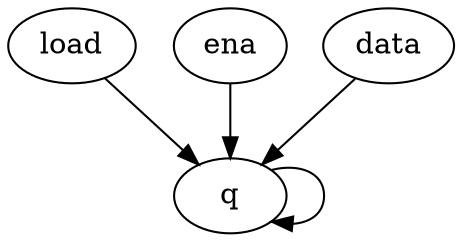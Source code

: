 digraph "" {
	load -> q	[weight=2.0];
	ena -> q	[weight=3.0];
	data -> q	[weight=1.0];
	q -> q	[weight=1.0];
}

